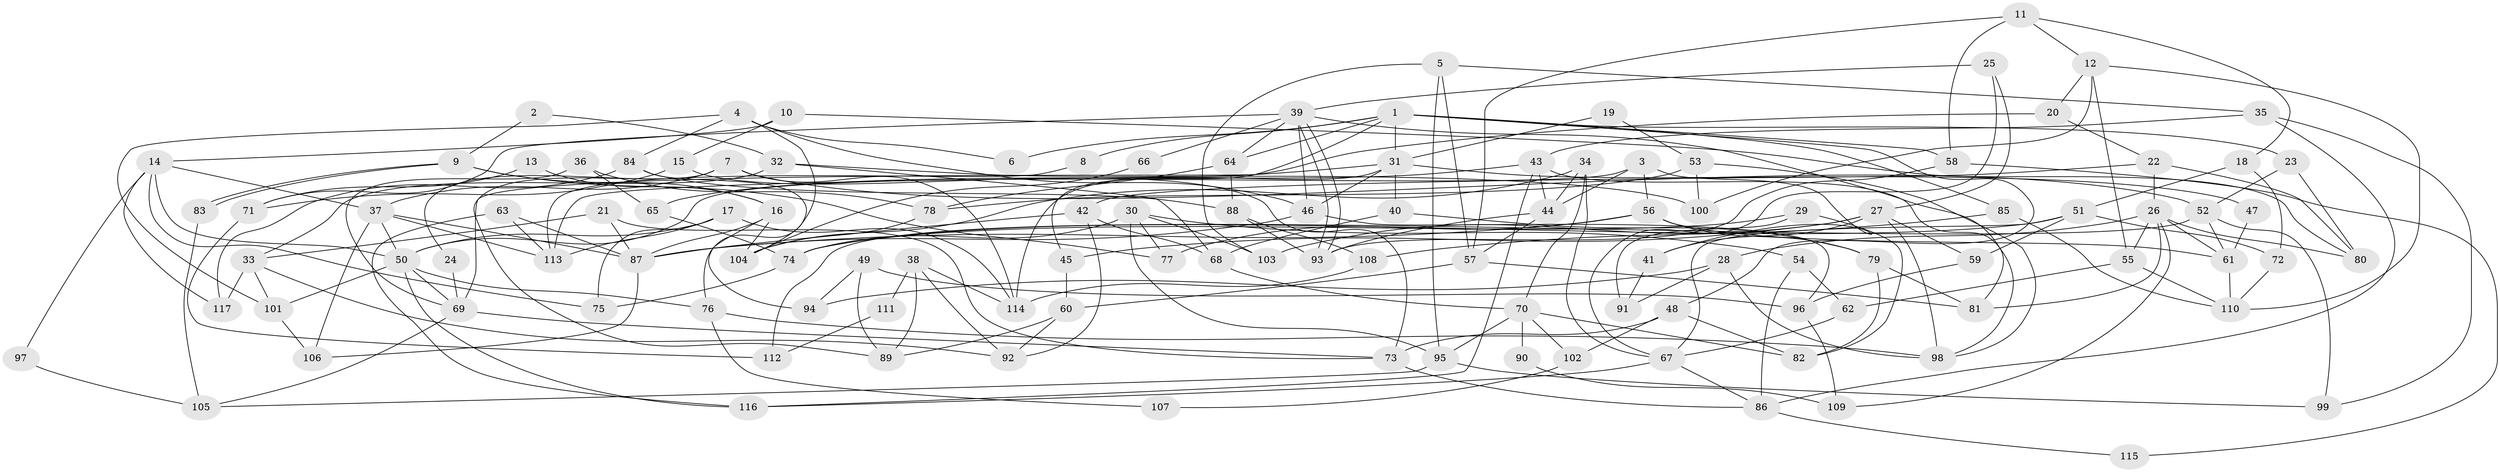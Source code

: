 // coarse degree distribution, {10: 0.02631578947368421, 2: 0.11842105263157894, 4: 0.21052631578947367, 7: 0.07894736842105263, 5: 0.14473684210526316, 6: 0.13157894736842105, 3: 0.18421052631578946, 8: 0.039473684210526314, 9: 0.05263157894736842, 11: 0.013157894736842105}
// Generated by graph-tools (version 1.1) at 2025/52/02/27/25 19:52:01]
// undirected, 117 vertices, 234 edges
graph export_dot {
graph [start="1"]
  node [color=gray90,style=filled];
  1;
  2;
  3;
  4;
  5;
  6;
  7;
  8;
  9;
  10;
  11;
  12;
  13;
  14;
  15;
  16;
  17;
  18;
  19;
  20;
  21;
  22;
  23;
  24;
  25;
  26;
  27;
  28;
  29;
  30;
  31;
  32;
  33;
  34;
  35;
  36;
  37;
  38;
  39;
  40;
  41;
  42;
  43;
  44;
  45;
  46;
  47;
  48;
  49;
  50;
  51;
  52;
  53;
  54;
  55;
  56;
  57;
  58;
  59;
  60;
  61;
  62;
  63;
  64;
  65;
  66;
  67;
  68;
  69;
  70;
  71;
  72;
  73;
  74;
  75;
  76;
  77;
  78;
  79;
  80;
  81;
  82;
  83;
  84;
  85;
  86;
  87;
  88;
  89;
  90;
  91;
  92;
  93;
  94;
  95;
  96;
  97;
  98;
  99;
  100;
  101;
  102;
  103;
  104;
  105;
  106;
  107;
  108;
  109;
  110;
  111;
  112;
  113;
  114;
  115;
  116;
  117;
  1 -- 64;
  1 -- 31;
  1 -- 6;
  1 -- 8;
  1 -- 23;
  1 -- 45;
  1 -- 48;
  1 -- 58;
  1 -- 85;
  2 -- 32;
  2 -- 9;
  3 -- 56;
  3 -- 50;
  3 -- 41;
  3 -- 44;
  4 -- 101;
  4 -- 76;
  4 -- 6;
  4 -- 46;
  4 -- 84;
  5 -- 57;
  5 -- 103;
  5 -- 35;
  5 -- 95;
  7 -- 37;
  7 -- 114;
  7 -- 24;
  7 -- 52;
  7 -- 89;
  8 -- 113;
  9 -- 16;
  9 -- 83;
  9 -- 83;
  9 -- 77;
  10 -- 14;
  10 -- 80;
  10 -- 15;
  11 -- 12;
  11 -- 58;
  11 -- 18;
  11 -- 57;
  12 -- 110;
  12 -- 100;
  12 -- 20;
  12 -- 55;
  13 -- 16;
  13 -- 71;
  14 -- 37;
  14 -- 75;
  14 -- 50;
  14 -- 97;
  14 -- 117;
  15 -- 73;
  15 -- 71;
  16 -- 94;
  16 -- 87;
  16 -- 104;
  17 -- 50;
  17 -- 113;
  17 -- 75;
  17 -- 114;
  18 -- 51;
  18 -- 72;
  19 -- 53;
  19 -- 31;
  20 -- 22;
  20 -- 113;
  21 -- 87;
  21 -- 73;
  21 -- 33;
  22 -- 26;
  22 -- 80;
  22 -- 42;
  23 -- 52;
  23 -- 80;
  24 -- 69;
  25 -- 67;
  25 -- 39;
  25 -- 27;
  26 -- 55;
  26 -- 81;
  26 -- 28;
  26 -- 61;
  26 -- 80;
  26 -- 109;
  27 -- 45;
  27 -- 41;
  27 -- 59;
  27 -- 98;
  27 -- 103;
  28 -- 98;
  28 -- 91;
  28 -- 94;
  29 -- 82;
  29 -- 91;
  29 -- 74;
  30 -- 77;
  30 -- 95;
  30 -- 54;
  30 -- 74;
  30 -- 103;
  31 -- 40;
  31 -- 46;
  31 -- 47;
  31 -- 69;
  31 -- 114;
  32 -- 68;
  32 -- 33;
  32 -- 100;
  33 -- 117;
  33 -- 92;
  33 -- 101;
  34 -- 44;
  34 -- 104;
  34 -- 67;
  34 -- 70;
  35 -- 86;
  35 -- 43;
  35 -- 99;
  36 -- 69;
  36 -- 65;
  36 -- 78;
  37 -- 106;
  37 -- 50;
  37 -- 87;
  37 -- 113;
  38 -- 92;
  38 -- 114;
  38 -- 89;
  38 -- 111;
  39 -- 93;
  39 -- 93;
  39 -- 64;
  39 -- 46;
  39 -- 66;
  39 -- 71;
  39 -- 81;
  40 -- 79;
  40 -- 68;
  41 -- 91;
  42 -- 87;
  42 -- 68;
  42 -- 92;
  43 -- 44;
  43 -- 65;
  43 -- 98;
  43 -- 116;
  44 -- 57;
  44 -- 93;
  45 -- 60;
  46 -- 87;
  46 -- 96;
  47 -- 61;
  48 -- 73;
  48 -- 82;
  48 -- 102;
  49 -- 89;
  49 -- 96;
  49 -- 94;
  50 -- 116;
  50 -- 69;
  50 -- 76;
  50 -- 101;
  51 -- 67;
  51 -- 74;
  51 -- 59;
  51 -- 72;
  52 -- 99;
  52 -- 61;
  52 -- 112;
  53 -- 98;
  53 -- 78;
  53 -- 100;
  54 -- 62;
  54 -- 86;
  55 -- 110;
  55 -- 62;
  56 -- 87;
  56 -- 61;
  56 -- 77;
  56 -- 79;
  57 -- 60;
  57 -- 81;
  58 -- 93;
  58 -- 115;
  59 -- 96;
  60 -- 89;
  60 -- 92;
  61 -- 110;
  62 -- 67;
  63 -- 113;
  63 -- 87;
  63 -- 116;
  64 -- 88;
  64 -- 78;
  65 -- 74;
  66 -- 104;
  67 -- 116;
  67 -- 86;
  68 -- 70;
  69 -- 73;
  69 -- 105;
  70 -- 82;
  70 -- 90;
  70 -- 95;
  70 -- 102;
  71 -- 112;
  72 -- 110;
  73 -- 86;
  74 -- 75;
  76 -- 98;
  76 -- 107;
  78 -- 104;
  79 -- 81;
  79 -- 82;
  83 -- 105;
  84 -- 88;
  84 -- 104;
  84 -- 117;
  85 -- 110;
  85 -- 108;
  86 -- 115;
  87 -- 106;
  88 -- 108;
  88 -- 93;
  90 -- 109;
  95 -- 99;
  95 -- 105;
  96 -- 109;
  97 -- 105;
  101 -- 106;
  102 -- 107;
  108 -- 114;
  111 -- 112;
}

